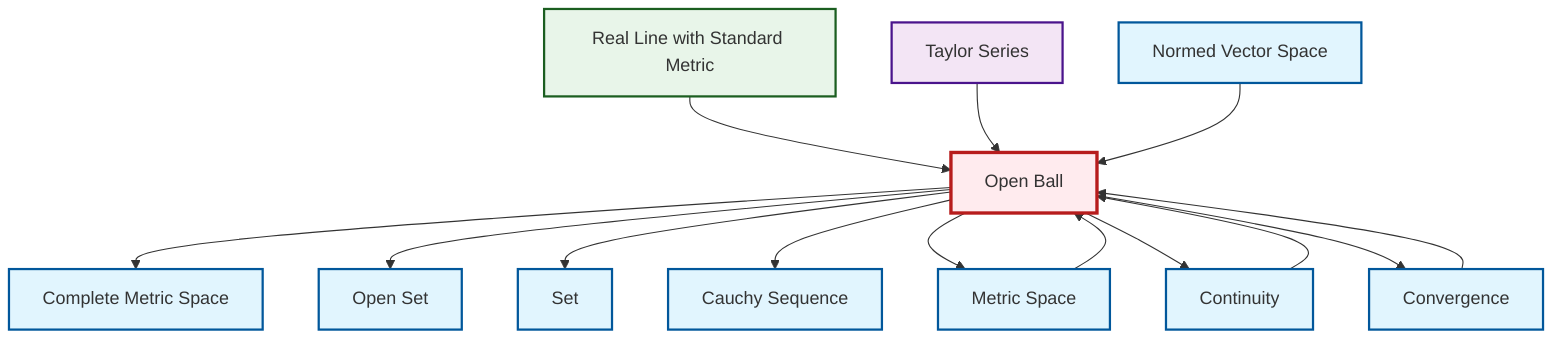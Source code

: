 graph TD
    classDef definition fill:#e1f5fe,stroke:#01579b,stroke-width:2px
    classDef theorem fill:#f3e5f5,stroke:#4a148c,stroke-width:2px
    classDef axiom fill:#fff3e0,stroke:#e65100,stroke-width:2px
    classDef example fill:#e8f5e9,stroke:#1b5e20,stroke-width:2px
    classDef current fill:#ffebee,stroke:#b71c1c,stroke-width:3px
    ex-real-line-metric["Real Line with Standard Metric"]:::example
    def-open-ball["Open Ball"]:::definition
    def-complete-metric-space["Complete Metric Space"]:::definition
    def-convergence["Convergence"]:::definition
    def-open-set["Open Set"]:::definition
    def-metric-space["Metric Space"]:::definition
    def-cauchy-sequence["Cauchy Sequence"]:::definition
    def-normed-vector-space["Normed Vector Space"]:::definition
    thm-taylor-series["Taylor Series"]:::theorem
    def-continuity["Continuity"]:::definition
    def-set["Set"]:::definition
    def-open-ball --> def-complete-metric-space
    ex-real-line-metric --> def-open-ball
    thm-taylor-series --> def-open-ball
    def-convergence --> def-open-ball
    def-open-ball --> def-open-set
    def-open-ball --> def-set
    def-continuity --> def-open-ball
    def-open-ball --> def-cauchy-sequence
    def-open-ball --> def-metric-space
    def-open-ball --> def-continuity
    def-metric-space --> def-open-ball
    def-normed-vector-space --> def-open-ball
    def-open-ball --> def-convergence
    class def-open-ball current